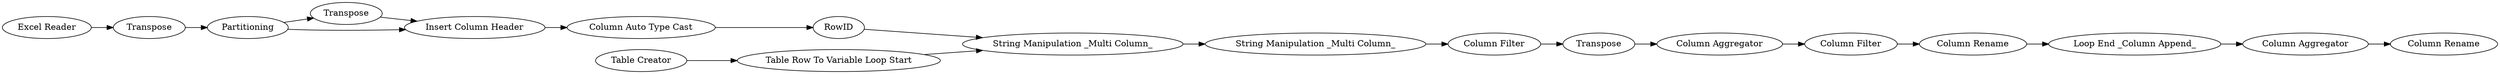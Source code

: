 digraph {
	41 -> 42
	21 -> 23
	7 -> 8
	8 -> 21
	4 -> 5
	4 -> 3
	42 -> 43
	40 -> 41
	2 -> 4
	3 -> 7
	1 -> 2
	32 -> 35
	39 -> 21
	36 -> 40
	35 -> 36
	25 -> 32
	5 -> 3
	38 -> 39
	23 -> 25
	7 [label="Column Auto Type Cast"]
	21 [label="String Manipulation _Multi Column_"]
	8 [label=RowID]
	3 [label="Insert Column Header"]
	41 [label="Loop End _Column Append_"]
	25 [label="Column Filter"]
	1 [label="Excel Reader"]
	42 [label="Column Aggregator"]
	23 [label="String Manipulation _Multi Column_"]
	4 [label=Partitioning]
	38 [label="Table Creator"]
	5 [label=Transpose]
	43 [label="Column Rename"]
	35 [label="Column Aggregator"]
	36 [label="Column Filter"]
	40 [label="Column Rename"]
	39 [label="Table Row To Variable Loop Start"]
	32 [label=Transpose]
	2 [label=Transpose]
	rankdir=LR
}
